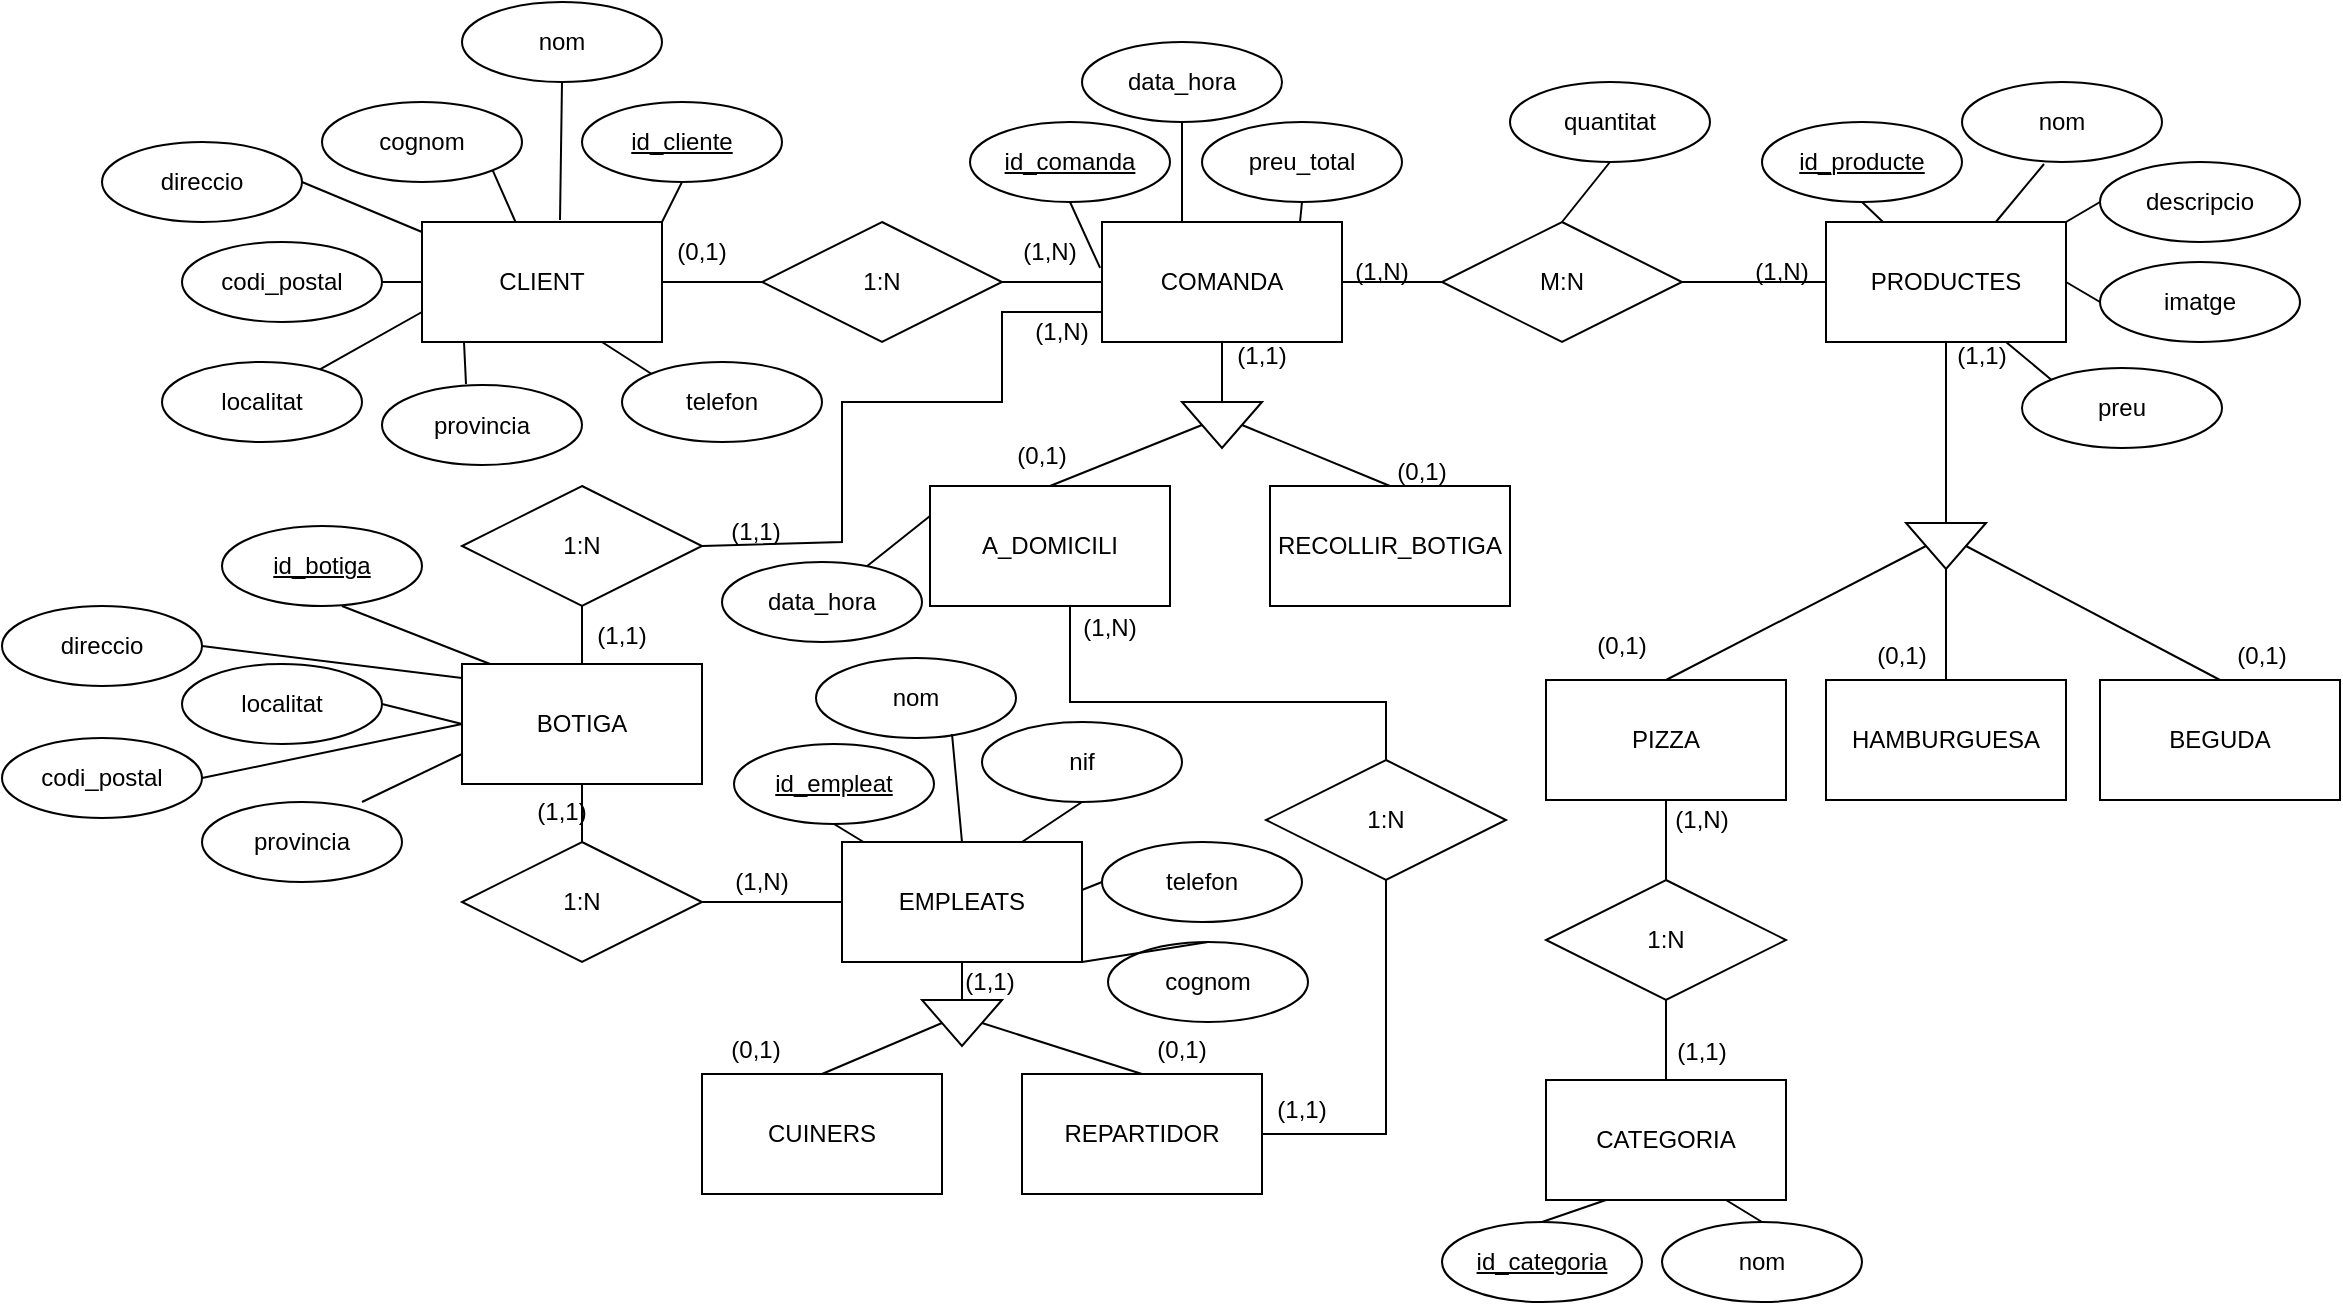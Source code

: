 <mxfile version="21.0.10" type="google"><diagram name="Página-1" id="G66GigSKPabxQlFvgqv8"><mxGraphModel grid="1" page="1" gridSize="10" guides="1" tooltips="1" connect="1" arrows="1" fold="1" pageScale="1" pageWidth="827" pageHeight="1169" math="0" shadow="0"><root><mxCell id="0"/><mxCell id="1" parent="0"/><mxCell id="BdzmEwU31Y8LB-RKg6AL-1" value="CLIENT" style="rounded=0;whiteSpace=wrap;html=1;" vertex="1" parent="1"><mxGeometry x="40" y="30" width="120" height="60" as="geometry"/></mxCell><mxCell id="BdzmEwU31Y8LB-RKg6AL-2" value="BOTIGA" style="rounded=0;whiteSpace=wrap;html=1;" vertex="1" parent="1"><mxGeometry x="60" y="251" width="120" height="60" as="geometry"/></mxCell><mxCell id="BdzmEwU31Y8LB-RKg6AL-3" value="REPARTIDOR" style="rounded=0;whiteSpace=wrap;html=1;" vertex="1" parent="1"><mxGeometry x="340" y="456" width="120" height="60" as="geometry"/></mxCell><mxCell id="BdzmEwU31Y8LB-RKg6AL-4" value="CUINERS" style="rounded=0;whiteSpace=wrap;html=1;" vertex="1" parent="1"><mxGeometry x="180" y="456" width="120" height="60" as="geometry"/></mxCell><mxCell id="BdzmEwU31Y8LB-RKg6AL-5" value="EMPLEATS" style="rounded=0;whiteSpace=wrap;html=1;" vertex="1" parent="1"><mxGeometry x="250" y="340" width="120" height="60" as="geometry"/></mxCell><mxCell id="BdzmEwU31Y8LB-RKg6AL-6" value="RECOLLIR_BOTIGA" style="rounded=0;whiteSpace=wrap;html=1;" vertex="1" parent="1"><mxGeometry x="464" y="162" width="120" height="60" as="geometry"/></mxCell><mxCell id="BdzmEwU31Y8LB-RKg6AL-7" value="A_DOMICILI" style="rounded=0;whiteSpace=wrap;html=1;" vertex="1" parent="1"><mxGeometry x="294" y="162" width="120" height="60" as="geometry"/></mxCell><mxCell id="BdzmEwU31Y8LB-RKg6AL-8" value="CATEGORIA" style="rounded=0;whiteSpace=wrap;html=1;" vertex="1" parent="1"><mxGeometry x="602" y="459" width="120" height="60" as="geometry"/></mxCell><mxCell id="BdzmEwU31Y8LB-RKg6AL-9" value="BEGUDA" style="rounded=0;whiteSpace=wrap;html=1;" vertex="1" parent="1"><mxGeometry x="879" y="259" width="120" height="60" as="geometry"/></mxCell><mxCell id="BdzmEwU31Y8LB-RKg6AL-10" value="HAMBURGUESA" style="rounded=0;whiteSpace=wrap;html=1;" vertex="1" parent="1"><mxGeometry x="742" y="259" width="120" height="60" as="geometry"/></mxCell><mxCell id="BdzmEwU31Y8LB-RKg6AL-11" value="PIZZA" style="rounded=0;whiteSpace=wrap;html=1;" vertex="1" parent="1"><mxGeometry x="602" y="259" width="120" height="60" as="geometry"/></mxCell><mxCell id="BdzmEwU31Y8LB-RKg6AL-12" value="PRODUCTES" style="rounded=0;whiteSpace=wrap;html=1;" vertex="1" parent="1"><mxGeometry x="742" y="30" width="120" height="60" as="geometry"/></mxCell><mxCell id="BdzmEwU31Y8LB-RKg6AL-13" value="COMANDA" style="rounded=0;whiteSpace=wrap;html=1;" vertex="1" parent="1"><mxGeometry x="380" y="30" width="120" height="60" as="geometry"/></mxCell><mxCell id="BdzmEwU31Y8LB-RKg6AL-16" value="1:N" style="shape=rhombus;perimeter=rhombusPerimeter;whiteSpace=wrap;html=1;align=center;" vertex="1" parent="1"><mxGeometry x="210" y="30" width="120" height="60" as="geometry"/></mxCell><mxCell id="BdzmEwU31Y8LB-RKg6AL-17" value="M:N" style="shape=rhombus;perimeter=rhombusPerimeter;whiteSpace=wrap;html=1;align=center;" vertex="1" parent="1"><mxGeometry x="550" y="30" width="120" height="60" as="geometry"/></mxCell><mxCell id="BdzmEwU31Y8LB-RKg6AL-18" value="1:N" style="shape=rhombus;perimeter=rhombusPerimeter;whiteSpace=wrap;html=1;align=center;" vertex="1" parent="1"><mxGeometry x="602" y="359" width="120" height="60" as="geometry"/></mxCell><mxCell id="BdzmEwU31Y8LB-RKg6AL-19" value="1:N" style="shape=rhombus;perimeter=rhombusPerimeter;whiteSpace=wrap;html=1;align=center;" vertex="1" parent="1"><mxGeometry x="462" y="299" width="120" height="60" as="geometry"/></mxCell><mxCell id="BdzmEwU31Y8LB-RKg6AL-20" value="" style="endArrow=none;html=1;rounded=0;exitX=0.5;exitY=1;exitDx=0;exitDy=0;entryX=0.5;entryY=0;entryDx=0;entryDy=0;" edge="1" parent="1" source="BdzmEwU31Y8LB-RKg6AL-2" target="BdzmEwU31Y8LB-RKg6AL-27"><mxGeometry relative="1" as="geometry"><mxPoint x="230" y="258" as="sourcePoint"/><mxPoint x="390" y="258" as="targetPoint"/></mxGeometry></mxCell><mxCell id="BdzmEwU31Y8LB-RKg6AL-21" value="" style="endArrow=none;html=1;rounded=0;exitX=1;exitY=0.5;exitDx=0;exitDy=0;entryX=0;entryY=0.5;entryDx=0;entryDy=0;" edge="1" parent="1" source="BdzmEwU31Y8LB-RKg6AL-1" target="BdzmEwU31Y8LB-RKg6AL-16"><mxGeometry relative="1" as="geometry"><mxPoint x="430" y="270" as="sourcePoint"/><mxPoint x="590" y="270" as="targetPoint"/></mxGeometry></mxCell><mxCell id="BdzmEwU31Y8LB-RKg6AL-22" value="" style="endArrow=none;html=1;rounded=0;exitX=1;exitY=0.5;exitDx=0;exitDy=0;entryX=0;entryY=0.5;entryDx=0;entryDy=0;" edge="1" parent="1" source="BdzmEwU31Y8LB-RKg6AL-16" target="BdzmEwU31Y8LB-RKg6AL-13"><mxGeometry relative="1" as="geometry"><mxPoint x="440" y="280" as="sourcePoint"/><mxPoint x="600" y="280" as="targetPoint"/></mxGeometry></mxCell><mxCell id="BdzmEwU31Y8LB-RKg6AL-23" value="" style="endArrow=none;html=1;rounded=0;exitX=1;exitY=0.5;exitDx=0;exitDy=0;entryX=0;entryY=0.5;entryDx=0;entryDy=0;" edge="1" parent="1" source="BdzmEwU31Y8LB-RKg6AL-13" target="BdzmEwU31Y8LB-RKg6AL-17"><mxGeometry relative="1" as="geometry"><mxPoint x="450" y="290" as="sourcePoint"/><mxPoint x="610" y="290" as="targetPoint"/></mxGeometry></mxCell><mxCell id="BdzmEwU31Y8LB-RKg6AL-24" value="" style="endArrow=none;html=1;rounded=0;exitX=1;exitY=0.5;exitDx=0;exitDy=0;entryX=0;entryY=0.5;entryDx=0;entryDy=0;" edge="1" parent="1" source="BdzmEwU31Y8LB-RKg6AL-17" target="BdzmEwU31Y8LB-RKg6AL-12"><mxGeometry relative="1" as="geometry"><mxPoint x="460" y="300" as="sourcePoint"/><mxPoint x="620" y="300" as="targetPoint"/></mxGeometry></mxCell><mxCell id="BdzmEwU31Y8LB-RKg6AL-26" value="" style="verticalLabelPosition=bottom;verticalAlign=top;html=1;shape=mxgraph.basic.acute_triangle;dx=0.5;direction=west;" vertex="1" parent="1"><mxGeometry x="420" y="120" width="40" height="23" as="geometry"/></mxCell><mxCell id="BdzmEwU31Y8LB-RKg6AL-27" value="1:N" style="shape=rhombus;perimeter=rhombusPerimeter;whiteSpace=wrap;html=1;align=center;" vertex="1" parent="1"><mxGeometry x="60" y="340" width="120" height="60" as="geometry"/></mxCell><mxCell id="BdzmEwU31Y8LB-RKg6AL-31" value="" style="verticalLabelPosition=bottom;verticalAlign=top;html=1;shape=mxgraph.basic.acute_triangle;dx=0.5;direction=west;" vertex="1" parent="1"><mxGeometry x="782" y="180.5" width="40" height="23" as="geometry"/></mxCell><mxCell id="BdzmEwU31Y8LB-RKg6AL-32" value="" style="verticalLabelPosition=bottom;verticalAlign=top;html=1;shape=mxgraph.basic.acute_triangle;dx=0.5;direction=west;" vertex="1" parent="1"><mxGeometry x="290" y="419" width="40" height="23" as="geometry"/></mxCell><mxCell id="BdzmEwU31Y8LB-RKg6AL-33" value="" style="endArrow=none;html=1;rounded=0;entryX=0.5;entryY=1;entryDx=0;entryDy=0;exitX=0.5;exitY=1;exitDx=0;exitDy=0;exitPerimeter=0;" edge="1" parent="1" source="BdzmEwU31Y8LB-RKg6AL-26" target="BdzmEwU31Y8LB-RKg6AL-13"><mxGeometry width="50" height="50" relative="1" as="geometry"><mxPoint x="470" y="280" as="sourcePoint"/><mxPoint x="520" y="230" as="targetPoint"/></mxGeometry></mxCell><mxCell id="BdzmEwU31Y8LB-RKg6AL-34" value="" style="endArrow=none;html=1;rounded=0;entryX=0.5;entryY=0;entryDx=0;entryDy=0;exitX=0;exitY=0;exitDx=10;exitDy=11.5;exitPerimeter=0;" edge="1" parent="1" source="BdzmEwU31Y8LB-RKg6AL-26" target="BdzmEwU31Y8LB-RKg6AL-6"><mxGeometry width="50" height="50" relative="1" as="geometry"><mxPoint x="450" y="130" as="sourcePoint"/><mxPoint x="450" y="100" as="targetPoint"/></mxGeometry></mxCell><mxCell id="BdzmEwU31Y8LB-RKg6AL-35" value="" style="endArrow=none;html=1;rounded=0;entryX=0;entryY=0;entryDx=30;entryDy=11.5;exitX=0.5;exitY=0;exitDx=0;exitDy=0;entryPerimeter=0;" edge="1" parent="1" source="BdzmEwU31Y8LB-RKg6AL-7" target="BdzmEwU31Y8LB-RKg6AL-26"><mxGeometry width="50" height="50" relative="1" as="geometry"><mxPoint x="460" y="140" as="sourcePoint"/><mxPoint x="460" y="110" as="targetPoint"/></mxGeometry></mxCell><mxCell id="BdzmEwU31Y8LB-RKg6AL-36" value="" style="endArrow=none;html=1;rounded=0;entryX=0.5;entryY=1;entryDx=0;entryDy=0;exitX=0.5;exitY=1;exitDx=0;exitDy=0;exitPerimeter=0;" edge="1" parent="1" source="BdzmEwU31Y8LB-RKg6AL-31" target="BdzmEwU31Y8LB-RKg6AL-12"><mxGeometry width="50" height="50" relative="1" as="geometry"><mxPoint x="470" y="150" as="sourcePoint"/><mxPoint x="470" y="120" as="targetPoint"/></mxGeometry></mxCell><mxCell id="BdzmEwU31Y8LB-RKg6AL-37" value="" style="endArrow=none;html=1;rounded=0;entryX=0;entryY=0;entryDx=30;entryDy=11.5;exitX=0.5;exitY=0;exitDx=0;exitDy=0;entryPerimeter=0;" edge="1" parent="1" source="BdzmEwU31Y8LB-RKg6AL-11" target="BdzmEwU31Y8LB-RKg6AL-31"><mxGeometry width="50" height="50" relative="1" as="geometry"><mxPoint x="480" y="160" as="sourcePoint"/><mxPoint x="480" y="130" as="targetPoint"/></mxGeometry></mxCell><mxCell id="BdzmEwU31Y8LB-RKg6AL-38" value="" style="endArrow=none;html=1;rounded=0;entryX=0;entryY=0;entryDx=20;entryDy=0;entryPerimeter=0;" edge="1" parent="1" source="BdzmEwU31Y8LB-RKg6AL-10" target="BdzmEwU31Y8LB-RKg6AL-31"><mxGeometry width="50" height="50" relative="1" as="geometry"><mxPoint x="672" y="269" as="sourcePoint"/><mxPoint x="802" y="202" as="targetPoint"/></mxGeometry></mxCell><mxCell id="BdzmEwU31Y8LB-RKg6AL-39" value="" style="endArrow=none;html=1;rounded=0;entryX=0;entryY=0;entryDx=10;entryDy=11.5;entryPerimeter=0;exitX=0.5;exitY=0;exitDx=0;exitDy=0;" edge="1" parent="1" source="BdzmEwU31Y8LB-RKg6AL-9" target="BdzmEwU31Y8LB-RKg6AL-31"><mxGeometry width="50" height="50" relative="1" as="geometry"><mxPoint x="812" y="269" as="sourcePoint"/><mxPoint x="812" y="214" as="targetPoint"/></mxGeometry></mxCell><mxCell id="BdzmEwU31Y8LB-RKg6AL-40" value="" style="endArrow=none;html=1;rounded=0;entryX=0.5;entryY=1;entryDx=0;entryDy=0;exitX=0.5;exitY=0;exitDx=0;exitDy=0;" edge="1" parent="1" source="BdzmEwU31Y8LB-RKg6AL-18" target="BdzmEwU31Y8LB-RKg6AL-11"><mxGeometry width="50" height="50" relative="1" as="geometry"><mxPoint x="812" y="269" as="sourcePoint"/><mxPoint x="812" y="214" as="targetPoint"/></mxGeometry></mxCell><mxCell id="BdzmEwU31Y8LB-RKg6AL-41" value="" style="endArrow=none;html=1;rounded=0;entryX=0.5;entryY=1;entryDx=0;entryDy=0;" edge="1" parent="1" source="BdzmEwU31Y8LB-RKg6AL-8" target="BdzmEwU31Y8LB-RKg6AL-18"><mxGeometry width="50" height="50" relative="1" as="geometry"><mxPoint x="672" y="369" as="sourcePoint"/><mxPoint x="672" y="329" as="targetPoint"/></mxGeometry></mxCell><mxCell id="BdzmEwU31Y8LB-RKg6AL-42" value="" style="endArrow=none;html=1;rounded=0;entryX=0.5;entryY=1;entryDx=0;entryDy=0;exitX=1;exitY=0.5;exitDx=0;exitDy=0;" edge="1" parent="1" source="BdzmEwU31Y8LB-RKg6AL-3" target="BdzmEwU31Y8LB-RKg6AL-19"><mxGeometry width="50" height="50" relative="1" as="geometry"><mxPoint x="490" y="470" as="sourcePoint"/><mxPoint x="672" y="429" as="targetPoint"/><Array as="points"><mxPoint x="522" y="486"/></Array></mxGeometry></mxCell><mxCell id="BdzmEwU31Y8LB-RKg6AL-43" value="" style="endArrow=none;html=1;rounded=0;entryX=0.5;entryY=0;entryDx=0;entryDy=0;exitX=0.5;exitY=1;exitDx=0;exitDy=0;" edge="1" parent="1" target="BdzmEwU31Y8LB-RKg6AL-19"><mxGeometry width="50" height="50" relative="1" as="geometry"><mxPoint x="364" y="222" as="sourcePoint"/><mxPoint x="532" y="299" as="targetPoint"/><Array as="points"><mxPoint x="364" y="270"/><mxPoint x="440" y="270"/><mxPoint x="522" y="270"/></Array></mxGeometry></mxCell><mxCell id="BdzmEwU31Y8LB-RKg6AL-44" value="" style="endArrow=none;html=1;rounded=0;entryX=0.5;entryY=1;entryDx=0;entryDy=0;exitX=0.5;exitY=1;exitDx=0;exitDy=0;exitPerimeter=0;" edge="1" parent="1" source="BdzmEwU31Y8LB-RKg6AL-32" target="BdzmEwU31Y8LB-RKg6AL-5"><mxGeometry width="50" height="50" relative="1" as="geometry"><mxPoint x="672" y="369" as="sourcePoint"/><mxPoint x="672" y="329" as="targetPoint"/></mxGeometry></mxCell><mxCell id="BdzmEwU31Y8LB-RKg6AL-45" value="" style="endArrow=none;html=1;rounded=0;entryX=0.5;entryY=0;entryDx=0;entryDy=0;exitX=0;exitY=0;exitDx=10;exitDy=11.5;exitPerimeter=0;" edge="1" parent="1" source="BdzmEwU31Y8LB-RKg6AL-32" target="BdzmEwU31Y8LB-RKg6AL-3"><mxGeometry width="50" height="50" relative="1" as="geometry"><mxPoint x="320" y="429" as="sourcePoint"/><mxPoint x="320" y="410" as="targetPoint"/></mxGeometry></mxCell><mxCell id="BdzmEwU31Y8LB-RKg6AL-46" value="" style="endArrow=none;html=1;rounded=0;entryX=0.5;entryY=0;entryDx=0;entryDy=0;exitX=0;exitY=0;exitDx=30;exitDy=11.5;exitPerimeter=0;" edge="1" parent="1" source="BdzmEwU31Y8LB-RKg6AL-32" target="BdzmEwU31Y8LB-RKg6AL-4"><mxGeometry width="50" height="50" relative="1" as="geometry"><mxPoint x="330" y="441" as="sourcePoint"/><mxPoint x="410" y="466" as="targetPoint"/></mxGeometry></mxCell><mxCell id="BdzmEwU31Y8LB-RKg6AL-47" value="" style="endArrow=none;html=1;rounded=0;exitX=0.5;exitY=0;exitDx=0;exitDy=0;entryX=0.5;entryY=1;entryDx=0;entryDy=0;" edge="1" parent="1" source="BdzmEwU31Y8LB-RKg6AL-2" target="BdzmEwU31Y8LB-RKg6AL-48"><mxGeometry relative="1" as="geometry"><mxPoint x="130" y="309" as="sourcePoint"/><mxPoint x="120" y="200" as="targetPoint"/></mxGeometry></mxCell><mxCell id="BdzmEwU31Y8LB-RKg6AL-48" value="1:N" style="shape=rhombus;perimeter=rhombusPerimeter;whiteSpace=wrap;html=1;align=center;" vertex="1" parent="1"><mxGeometry x="60" y="162" width="120" height="60" as="geometry"/></mxCell><mxCell id="BdzmEwU31Y8LB-RKg6AL-49" value="" style="endArrow=none;html=1;rounded=0;exitX=1;exitY=0.5;exitDx=0;exitDy=0;entryX=0;entryY=0.75;entryDx=0;entryDy=0;" edge="1" parent="1" source="BdzmEwU31Y8LB-RKg6AL-48" target="BdzmEwU31Y8LB-RKg6AL-13"><mxGeometry relative="1" as="geometry"><mxPoint x="130" y="249" as="sourcePoint"/><mxPoint x="130" y="213" as="targetPoint"/><Array as="points"><mxPoint x="250" y="190"/><mxPoint x="250" y="120"/><mxPoint x="330" y="120"/><mxPoint x="330" y="75"/></Array></mxGeometry></mxCell><mxCell id="BdzmEwU31Y8LB-RKg6AL-50" value="&lt;u&gt;id_cliente&lt;/u&gt;" style="ellipse;whiteSpace=wrap;html=1;align=center;" vertex="1" parent="1"><mxGeometry x="120" y="-30" width="100" height="40" as="geometry"/></mxCell><mxCell id="BdzmEwU31Y8LB-RKg6AL-51" value="&lt;u&gt;id_comanda&lt;/u&gt;" style="ellipse;whiteSpace=wrap;html=1;align=center;" vertex="1" parent="1"><mxGeometry x="314" y="-20" width="100" height="40" as="geometry"/></mxCell><mxCell id="BdzmEwU31Y8LB-RKg6AL-52" value="nom" style="ellipse;whiteSpace=wrap;html=1;align=center;" vertex="1" parent="1"><mxGeometry x="60" y="-80" width="100" height="40" as="geometry"/></mxCell><mxCell id="BdzmEwU31Y8LB-RKg6AL-53" value="cognom" style="ellipse;whiteSpace=wrap;html=1;align=center;" vertex="1" parent="1"><mxGeometry x="-10" y="-30" width="100" height="40" as="geometry"/></mxCell><mxCell id="BdzmEwU31Y8LB-RKg6AL-54" value="direccio" style="ellipse;whiteSpace=wrap;html=1;align=center;" vertex="1" parent="1"><mxGeometry x="-120" y="-10" width="100" height="40" as="geometry"/></mxCell><mxCell id="BdzmEwU31Y8LB-RKg6AL-55" value="codi_postal" style="ellipse;whiteSpace=wrap;html=1;align=center;" vertex="1" parent="1"><mxGeometry x="-80" y="40" width="100" height="40" as="geometry"/></mxCell><mxCell id="BdzmEwU31Y8LB-RKg6AL-56" value="localitat" style="ellipse;whiteSpace=wrap;html=1;align=center;" vertex="1" parent="1"><mxGeometry x="-90" y="100" width="100" height="40" as="geometry"/></mxCell><mxCell id="BdzmEwU31Y8LB-RKg6AL-57" value="provincia" style="ellipse;whiteSpace=wrap;html=1;align=center;" vertex="1" parent="1"><mxGeometry x="20" y="111.5" width="100" height="40" as="geometry"/></mxCell><mxCell id="BdzmEwU31Y8LB-RKg6AL-58" value="telefon" style="ellipse;whiteSpace=wrap;html=1;align=center;" vertex="1" parent="1"><mxGeometry x="140" y="100" width="100" height="40" as="geometry"/></mxCell><mxCell id="BdzmEwU31Y8LB-RKg6AL-59" value="data_hora" style="ellipse;whiteSpace=wrap;html=1;align=center;" vertex="1" parent="1"><mxGeometry x="370" y="-60" width="100" height="40" as="geometry"/></mxCell><mxCell id="BdzmEwU31Y8LB-RKg6AL-60" value="preu_total" style="ellipse;whiteSpace=wrap;html=1;align=center;" vertex="1" parent="1"><mxGeometry x="430" y="-20" width="100" height="40" as="geometry"/></mxCell><mxCell id="BdzmEwU31Y8LB-RKg6AL-61" value="quantitat" style="ellipse;whiteSpace=wrap;html=1;align=center;" vertex="1" parent="1"><mxGeometry x="584" y="-40" width="100" height="40" as="geometry"/></mxCell><mxCell id="BdzmEwU31Y8LB-RKg6AL-62" value="&lt;u&gt;id_producte&lt;/u&gt;" style="ellipse;whiteSpace=wrap;html=1;align=center;" vertex="1" parent="1"><mxGeometry x="710" y="-20" width="100" height="40" as="geometry"/></mxCell><mxCell id="BdzmEwU31Y8LB-RKg6AL-63" value="nom" style="ellipse;whiteSpace=wrap;html=1;align=center;" vertex="1" parent="1"><mxGeometry x="810" y="-40" width="100" height="40" as="geometry"/></mxCell><mxCell id="BdzmEwU31Y8LB-RKg6AL-64" value="descripcio" style="ellipse;whiteSpace=wrap;html=1;align=center;" vertex="1" parent="1"><mxGeometry x="879" width="100" height="40" as="geometry"/></mxCell><mxCell id="BdzmEwU31Y8LB-RKg6AL-65" value="imatge" style="ellipse;whiteSpace=wrap;html=1;align=center;" vertex="1" parent="1"><mxGeometry x="879" y="50" width="100" height="40" as="geometry"/></mxCell><mxCell id="BdzmEwU31Y8LB-RKg6AL-66" value="preu" style="ellipse;whiteSpace=wrap;html=1;align=center;" vertex="1" parent="1"><mxGeometry x="840" y="103" width="100" height="40" as="geometry"/></mxCell><mxCell id="BdzmEwU31Y8LB-RKg6AL-67" value="nom" style="ellipse;whiteSpace=wrap;html=1;align=center;" vertex="1" parent="1"><mxGeometry x="660" y="530" width="100" height="40" as="geometry"/></mxCell><mxCell id="BdzmEwU31Y8LB-RKg6AL-68" value="id_categoria" style="ellipse;whiteSpace=wrap;html=1;align=center;fontStyle=4;" vertex="1" parent="1"><mxGeometry x="550" y="530" width="100" height="40" as="geometry"/></mxCell><mxCell id="BdzmEwU31Y8LB-RKg6AL-69" value="id_empleat" style="ellipse;whiteSpace=wrap;html=1;align=center;fontStyle=4;" vertex="1" parent="1"><mxGeometry x="196" y="291" width="100" height="40" as="geometry"/></mxCell><mxCell id="BdzmEwU31Y8LB-RKg6AL-71" value="nom" style="ellipse;whiteSpace=wrap;html=1;align=center;" vertex="1" parent="1"><mxGeometry x="237" y="248" width="100" height="40" as="geometry"/></mxCell><mxCell id="BdzmEwU31Y8LB-RKg6AL-72" value="cognom" style="ellipse;whiteSpace=wrap;html=1;align=center;" vertex="1" parent="1"><mxGeometry x="383" y="390" width="100" height="40" as="geometry"/></mxCell><mxCell id="BdzmEwU31Y8LB-RKg6AL-73" value="telefon" style="ellipse;whiteSpace=wrap;html=1;align=center;" vertex="1" parent="1"><mxGeometry x="380" y="340" width="100" height="40" as="geometry"/></mxCell><mxCell id="BdzmEwU31Y8LB-RKg6AL-74" value="nif" style="ellipse;whiteSpace=wrap;html=1;align=center;" vertex="1" parent="1"><mxGeometry x="320" y="280" width="100" height="40" as="geometry"/></mxCell><mxCell id="BdzmEwU31Y8LB-RKg6AL-75" value="data_hora" style="ellipse;whiteSpace=wrap;html=1;align=center;" vertex="1" parent="1"><mxGeometry x="190" y="200" width="100" height="40" as="geometry"/></mxCell><mxCell id="BdzmEwU31Y8LB-RKg6AL-76" value="" style="endArrow=none;html=1;rounded=0;exitX=0.5;exitY=1;exitDx=0;exitDy=0;entryX=1;entryY=0;entryDx=0;entryDy=0;" edge="1" parent="1" source="BdzmEwU31Y8LB-RKg6AL-50" target="BdzmEwU31Y8LB-RKg6AL-1"><mxGeometry relative="1" as="geometry"><mxPoint x="170" y="70" as="sourcePoint"/><mxPoint x="220" y="70" as="targetPoint"/></mxGeometry></mxCell><mxCell id="BdzmEwU31Y8LB-RKg6AL-77" value="" style="endArrow=none;html=1;rounded=0;exitX=0.5;exitY=1;exitDx=0;exitDy=0;entryX=0.575;entryY=-0.017;entryDx=0;entryDy=0;entryPerimeter=0;" edge="1" parent="1" source="BdzmEwU31Y8LB-RKg6AL-52" target="BdzmEwU31Y8LB-RKg6AL-1"><mxGeometry relative="1" as="geometry"><mxPoint x="180" y="20" as="sourcePoint"/><mxPoint x="170" y="40" as="targetPoint"/></mxGeometry></mxCell><mxCell id="BdzmEwU31Y8LB-RKg6AL-78" value="" style="endArrow=none;html=1;rounded=0;exitX=1;exitY=1;exitDx=0;exitDy=0;" edge="1" parent="1" source="BdzmEwU31Y8LB-RKg6AL-53" target="BdzmEwU31Y8LB-RKg6AL-1"><mxGeometry relative="1" as="geometry"><mxPoint x="120" y="-30" as="sourcePoint"/><mxPoint x="119" y="39" as="targetPoint"/></mxGeometry></mxCell><mxCell id="BdzmEwU31Y8LB-RKg6AL-79" value="" style="endArrow=none;html=1;rounded=0;exitX=1;exitY=0.5;exitDx=0;exitDy=0;" edge="1" parent="1" source="BdzmEwU31Y8LB-RKg6AL-54" target="BdzmEwU31Y8LB-RKg6AL-1"><mxGeometry relative="1" as="geometry"><mxPoint x="85" y="14" as="sourcePoint"/><mxPoint x="97" y="40" as="targetPoint"/></mxGeometry></mxCell><mxCell id="BdzmEwU31Y8LB-RKg6AL-80" value="" style="endArrow=none;html=1;rounded=0;exitX=1;exitY=0.5;exitDx=0;exitDy=0;entryX=0;entryY=0.5;entryDx=0;entryDy=0;" edge="1" parent="1" source="BdzmEwU31Y8LB-RKg6AL-55" target="BdzmEwU31Y8LB-RKg6AL-1"><mxGeometry relative="1" as="geometry"><mxPoint x="-10" y="20" as="sourcePoint"/><mxPoint x="50" y="45" as="targetPoint"/></mxGeometry></mxCell><mxCell id="BdzmEwU31Y8LB-RKg6AL-81" value="" style="endArrow=none;html=1;rounded=0;entryX=0;entryY=0.75;entryDx=0;entryDy=0;" edge="1" parent="1" source="BdzmEwU31Y8LB-RKg6AL-56" target="BdzmEwU31Y8LB-RKg6AL-1"><mxGeometry relative="1" as="geometry"><mxPoint x="30" y="70" as="sourcePoint"/><mxPoint x="50" y="70" as="targetPoint"/></mxGeometry></mxCell><mxCell id="BdzmEwU31Y8LB-RKg6AL-82" value="" style="endArrow=none;html=1;rounded=0;entryX=0.175;entryY=1;entryDx=0;entryDy=0;exitX=0.42;exitY=-0.012;exitDx=0;exitDy=0;exitPerimeter=0;entryPerimeter=0;" edge="1" parent="1" source="BdzmEwU31Y8LB-RKg6AL-57" target="BdzmEwU31Y8LB-RKg6AL-1"><mxGeometry relative="1" as="geometry"><mxPoint x="-1" y="114" as="sourcePoint"/><mxPoint x="50" y="85" as="targetPoint"/></mxGeometry></mxCell><mxCell id="BdzmEwU31Y8LB-RKg6AL-83" value="" style="endArrow=none;html=1;rounded=0;entryX=0.75;entryY=1;entryDx=0;entryDy=0;exitX=0;exitY=0;exitDx=0;exitDy=0;" edge="1" parent="1" source="BdzmEwU31Y8LB-RKg6AL-58" target="BdzmEwU31Y8LB-RKg6AL-1"><mxGeometry relative="1" as="geometry"><mxPoint x="72" y="121" as="sourcePoint"/><mxPoint x="71" y="100" as="targetPoint"/></mxGeometry></mxCell><mxCell id="BdzmEwU31Y8LB-RKg6AL-84" value="" style="endArrow=none;html=1;rounded=0;entryX=0.5;entryY=1;entryDx=0;entryDy=0;exitX=-0.008;exitY=0.383;exitDx=0;exitDy=0;exitPerimeter=0;" edge="1" parent="1" source="BdzmEwU31Y8LB-RKg6AL-13" target="BdzmEwU31Y8LB-RKg6AL-51"><mxGeometry relative="1" as="geometry"><mxPoint x="165" y="116" as="sourcePoint"/><mxPoint x="140" y="100" as="targetPoint"/></mxGeometry></mxCell><mxCell id="BdzmEwU31Y8LB-RKg6AL-85" value="" style="endArrow=none;html=1;rounded=0;entryX=0.5;entryY=1;entryDx=0;entryDy=0;" edge="1" parent="1" target="BdzmEwU31Y8LB-RKg6AL-59"><mxGeometry relative="1" as="geometry"><mxPoint x="420" y="30" as="sourcePoint"/><mxPoint x="374" y="30" as="targetPoint"/></mxGeometry></mxCell><mxCell id="BdzmEwU31Y8LB-RKg6AL-86" value="" style="endArrow=none;html=1;rounded=0;entryX=0.5;entryY=1;entryDx=0;entryDy=0;exitX=0.825;exitY=0;exitDx=0;exitDy=0;exitPerimeter=0;" edge="1" parent="1" source="BdzmEwU31Y8LB-RKg6AL-13" target="BdzmEwU31Y8LB-RKg6AL-60"><mxGeometry relative="1" as="geometry"><mxPoint x="430" y="40" as="sourcePoint"/><mxPoint x="430" y="-10" as="targetPoint"/></mxGeometry></mxCell><mxCell id="BdzmEwU31Y8LB-RKg6AL-87" value="" style="endArrow=none;html=1;rounded=0;entryX=0.5;entryY=1;entryDx=0;entryDy=0;exitX=0.5;exitY=0;exitDx=0;exitDy=0;" edge="1" parent="1" source="BdzmEwU31Y8LB-RKg6AL-17" target="BdzmEwU31Y8LB-RKg6AL-61"><mxGeometry relative="1" as="geometry"><mxPoint x="489" y="40" as="sourcePoint"/><mxPoint x="490" y="30" as="targetPoint"/></mxGeometry></mxCell><mxCell id="BdzmEwU31Y8LB-RKg6AL-88" value="" style="endArrow=none;html=1;rounded=0;entryX=0.5;entryY=1;entryDx=0;entryDy=0;" edge="1" parent="1" source="BdzmEwU31Y8LB-RKg6AL-12" target="BdzmEwU31Y8LB-RKg6AL-62"><mxGeometry relative="1" as="geometry"><mxPoint x="620" y="40" as="sourcePoint"/><mxPoint x="644" y="10" as="targetPoint"/></mxGeometry></mxCell><mxCell id="BdzmEwU31Y8LB-RKg6AL-89" value="" style="endArrow=none;html=1;rounded=0;entryX=0.41;entryY=1.025;entryDx=0;entryDy=0;entryPerimeter=0;" edge="1" parent="1" source="BdzmEwU31Y8LB-RKg6AL-12" target="BdzmEwU31Y8LB-RKg6AL-63"><mxGeometry relative="1" as="geometry"><mxPoint x="630" y="50" as="sourcePoint"/><mxPoint x="654" y="20" as="targetPoint"/></mxGeometry></mxCell><mxCell id="BdzmEwU31Y8LB-RKg6AL-90" value="" style="endArrow=none;html=1;rounded=0;entryX=0;entryY=0.5;entryDx=0;entryDy=0;exitX=1;exitY=0;exitDx=0;exitDy=0;" edge="1" parent="1" source="BdzmEwU31Y8LB-RKg6AL-12" target="BdzmEwU31Y8LB-RKg6AL-64"><mxGeometry relative="1" as="geometry"><mxPoint x="837" y="40" as="sourcePoint"/><mxPoint x="861" y="11" as="targetPoint"/></mxGeometry></mxCell><mxCell id="BdzmEwU31Y8LB-RKg6AL-91" value="" style="endArrow=none;html=1;rounded=0;entryX=0;entryY=0.5;entryDx=0;entryDy=0;exitX=1;exitY=0.5;exitDx=0;exitDy=0;" edge="1" parent="1" source="BdzmEwU31Y8LB-RKg6AL-12" target="BdzmEwU31Y8LB-RKg6AL-65"><mxGeometry relative="1" as="geometry"><mxPoint x="872" y="40" as="sourcePoint"/><mxPoint x="889" y="30" as="targetPoint"/></mxGeometry></mxCell><mxCell id="BdzmEwU31Y8LB-RKg6AL-92" value="" style="endArrow=none;html=1;rounded=0;exitX=0.75;exitY=1;exitDx=0;exitDy=0;entryX=0;entryY=0;entryDx=0;entryDy=0;" edge="1" parent="1" source="BdzmEwU31Y8LB-RKg6AL-12" target="BdzmEwU31Y8LB-RKg6AL-66"><mxGeometry relative="1" as="geometry"><mxPoint x="882" y="50" as="sourcePoint"/><mxPoint x="860" y="100" as="targetPoint"/></mxGeometry></mxCell><mxCell id="BdzmEwU31Y8LB-RKg6AL-93" value="" style="endArrow=none;html=1;rounded=0;exitX=0.5;exitY=0;exitDx=0;exitDy=0;entryX=0.25;entryY=1;entryDx=0;entryDy=0;" edge="1" parent="1" source="BdzmEwU31Y8LB-RKg6AL-68" target="BdzmEwU31Y8LB-RKg6AL-8"><mxGeometry relative="1" as="geometry"><mxPoint x="480" y="360" as="sourcePoint"/><mxPoint x="640" y="360" as="targetPoint"/></mxGeometry></mxCell><mxCell id="BdzmEwU31Y8LB-RKg6AL-94" value="" style="endArrow=none;html=1;rounded=0;exitX=0.5;exitY=0;exitDx=0;exitDy=0;entryX=0.75;entryY=1;entryDx=0;entryDy=0;" edge="1" parent="1" source="BdzmEwU31Y8LB-RKg6AL-67" target="BdzmEwU31Y8LB-RKg6AL-8"><mxGeometry relative="1" as="geometry"><mxPoint x="610" y="540" as="sourcePoint"/><mxPoint x="642" y="529" as="targetPoint"/></mxGeometry></mxCell><mxCell id="BdzmEwU31Y8LB-RKg6AL-95" value="" style="endArrow=none;html=1;rounded=0;entryX=1;entryY=1;entryDx=0;entryDy=0;exitX=0.5;exitY=0;exitDx=0;exitDy=0;" edge="1" parent="1" source="BdzmEwU31Y8LB-RKg6AL-72" target="BdzmEwU31Y8LB-RKg6AL-5"><mxGeometry relative="1" as="geometry"><mxPoint x="400" y="410" as="sourcePoint"/><mxPoint x="652" y="539" as="targetPoint"/></mxGeometry></mxCell><mxCell id="BdzmEwU31Y8LB-RKg6AL-96" value="" style="endArrow=none;html=1;rounded=0;exitX=0;exitY=0.5;exitDx=0;exitDy=0;entryX=1;entryY=0.4;entryDx=0;entryDy=0;entryPerimeter=0;" edge="1" parent="1" source="BdzmEwU31Y8LB-RKg6AL-73" target="BdzmEwU31Y8LB-RKg6AL-5"><mxGeometry relative="1" as="geometry"><mxPoint x="610" y="540" as="sourcePoint"/><mxPoint x="642" y="529" as="targetPoint"/></mxGeometry></mxCell><mxCell id="BdzmEwU31Y8LB-RKg6AL-97" value="" style="endArrow=none;html=1;rounded=0;exitX=0.5;exitY=1;exitDx=0;exitDy=0;entryX=0.75;entryY=0;entryDx=0;entryDy=0;" edge="1" parent="1" source="BdzmEwU31Y8LB-RKg6AL-74" target="BdzmEwU31Y8LB-RKg6AL-5"><mxGeometry relative="1" as="geometry"><mxPoint x="390" y="370" as="sourcePoint"/><mxPoint x="380" y="374" as="targetPoint"/></mxGeometry></mxCell><mxCell id="BdzmEwU31Y8LB-RKg6AL-98" value="" style="endArrow=none;html=1;rounded=0;exitX=0.68;exitY=0.95;exitDx=0;exitDy=0;entryX=0.5;entryY=0;entryDx=0;entryDy=0;exitPerimeter=0;" edge="1" parent="1" source="BdzmEwU31Y8LB-RKg6AL-71" target="BdzmEwU31Y8LB-RKg6AL-5"><mxGeometry relative="1" as="geometry"><mxPoint x="380" y="330" as="sourcePoint"/><mxPoint x="350" y="350" as="targetPoint"/></mxGeometry></mxCell><mxCell id="BdzmEwU31Y8LB-RKg6AL-99" value="" style="endArrow=none;html=1;rounded=0;exitX=0.5;exitY=1;exitDx=0;exitDy=0;" edge="1" parent="1" source="BdzmEwU31Y8LB-RKg6AL-69" target="BdzmEwU31Y8LB-RKg6AL-5"><mxGeometry relative="1" as="geometry"><mxPoint x="315" y="296" as="sourcePoint"/><mxPoint x="320" y="350" as="targetPoint"/></mxGeometry></mxCell><mxCell id="BdzmEwU31Y8LB-RKg6AL-100" value="" style="endArrow=none;html=1;rounded=0;exitX=0;exitY=0.25;exitDx=0;exitDy=0;" edge="1" parent="1" source="BdzmEwU31Y8LB-RKg6AL-7" target="BdzmEwU31Y8LB-RKg6AL-75"><mxGeometry width="50" height="50" relative="1" as="geometry"><mxPoint x="310" y="441" as="sourcePoint"/><mxPoint x="250" y="466" as="targetPoint"/></mxGeometry></mxCell><mxCell id="BdzmEwU31Y8LB-RKg6AL-101" value="&lt;u&gt;id_botiga&lt;/u&gt;" style="ellipse;whiteSpace=wrap;html=1;align=center;" vertex="1" parent="1"><mxGeometry x="-60" y="182" width="100" height="40" as="geometry"/></mxCell><mxCell id="BdzmEwU31Y8LB-RKg6AL-102" value="direccio" style="ellipse;whiteSpace=wrap;html=1;align=center;" vertex="1" parent="1"><mxGeometry x="-170" y="222" width="100" height="40" as="geometry"/></mxCell><mxCell id="BdzmEwU31Y8LB-RKg6AL-103" value="codi_postal" style="ellipse;whiteSpace=wrap;html=1;align=center;" vertex="1" parent="1"><mxGeometry x="-170" y="288" width="100" height="40" as="geometry"/></mxCell><mxCell id="BdzmEwU31Y8LB-RKg6AL-104" value="localitat" style="ellipse;whiteSpace=wrap;html=1;align=center;" vertex="1" parent="1"><mxGeometry x="-80" y="251" width="100" height="40" as="geometry"/></mxCell><mxCell id="BdzmEwU31Y8LB-RKg6AL-105" value="provincia" style="ellipse;whiteSpace=wrap;html=1;align=center;" vertex="1" parent="1"><mxGeometry x="-70" y="320" width="100" height="40" as="geometry"/></mxCell><mxCell id="BdzmEwU31Y8LB-RKg6AL-106" value="" style="endArrow=none;html=1;rounded=0;exitX=0;exitY=0.5;exitDx=0;exitDy=0;entryX=1;entryY=0.5;entryDx=0;entryDy=0;" edge="1" parent="1" source="BdzmEwU31Y8LB-RKg6AL-2" target="BdzmEwU31Y8LB-RKg6AL-104"><mxGeometry relative="1" as="geometry"><mxPoint x="130" y="321" as="sourcePoint"/><mxPoint x="130" y="350" as="targetPoint"/></mxGeometry></mxCell><mxCell id="BdzmEwU31Y8LB-RKg6AL-107" value="" style="endArrow=none;html=1;rounded=0;exitX=0;exitY=0.75;exitDx=0;exitDy=0;entryX=0.8;entryY=0;entryDx=0;entryDy=0;entryPerimeter=0;" edge="1" parent="1" source="BdzmEwU31Y8LB-RKg6AL-2" target="BdzmEwU31Y8LB-RKg6AL-105"><mxGeometry relative="1" as="geometry"><mxPoint x="70" y="291" as="sourcePoint"/><mxPoint x="30" y="281" as="targetPoint"/></mxGeometry></mxCell><mxCell id="BdzmEwU31Y8LB-RKg6AL-108" value="" style="endArrow=none;html=1;rounded=0;exitX=0;exitY=0.5;exitDx=0;exitDy=0;entryX=1;entryY=0.5;entryDx=0;entryDy=0;" edge="1" parent="1" source="BdzmEwU31Y8LB-RKg6AL-2" target="BdzmEwU31Y8LB-RKg6AL-103"><mxGeometry relative="1" as="geometry"><mxPoint x="70" y="306" as="sourcePoint"/><mxPoint x="20" y="330" as="targetPoint"/></mxGeometry></mxCell><mxCell id="BdzmEwU31Y8LB-RKg6AL-109" value="" style="endArrow=none;html=1;rounded=0;exitX=0;exitY=0.117;exitDx=0;exitDy=0;entryX=1;entryY=0.5;entryDx=0;entryDy=0;exitPerimeter=0;" edge="1" parent="1" source="BdzmEwU31Y8LB-RKg6AL-2" target="BdzmEwU31Y8LB-RKg6AL-102"><mxGeometry relative="1" as="geometry"><mxPoint x="70" y="291" as="sourcePoint"/><mxPoint x="-60" y="318" as="targetPoint"/></mxGeometry></mxCell><mxCell id="BdzmEwU31Y8LB-RKg6AL-110" value="" style="endArrow=none;html=1;rounded=0;exitX=0.117;exitY=0;exitDx=0;exitDy=0;entryX=0.6;entryY=1;entryDx=0;entryDy=0;exitPerimeter=0;entryPerimeter=0;" edge="1" parent="1" source="BdzmEwU31Y8LB-RKg6AL-2" target="BdzmEwU31Y8LB-RKg6AL-101"><mxGeometry relative="1" as="geometry"><mxPoint x="70" y="268" as="sourcePoint"/><mxPoint x="-60" y="252" as="targetPoint"/></mxGeometry></mxCell><mxCell id="BdzmEwU31Y8LB-RKg6AL-111" value="(0,1)" style="text;html=1;strokeColor=none;fillColor=none;align=center;verticalAlign=middle;whiteSpace=wrap;rounded=0;" vertex="1" parent="1"><mxGeometry x="150" y="30" width="60" height="30" as="geometry"/></mxCell><mxCell id="BdzmEwU31Y8LB-RKg6AL-112" value="(1,N)" style="text;html=1;strokeColor=none;fillColor=none;align=center;verticalAlign=middle;whiteSpace=wrap;rounded=0;" vertex="1" parent="1"><mxGeometry x="324" y="30" width="60" height="30" as="geometry"/></mxCell><mxCell id="BdzmEwU31Y8LB-RKg6AL-113" value="(1,1)" style="text;html=1;strokeColor=none;fillColor=none;align=center;verticalAlign=middle;whiteSpace=wrap;rounded=0;" vertex="1" parent="1"><mxGeometry x="430" y="81.5" width="60" height="30" as="geometry"/></mxCell><mxCell id="BdzmEwU31Y8LB-RKg6AL-114" value="(0,1)" style="text;html=1;strokeColor=none;fillColor=none;align=center;verticalAlign=middle;whiteSpace=wrap;rounded=0;" vertex="1" parent="1"><mxGeometry x="320" y="132" width="60" height="30" as="geometry"/></mxCell><mxCell id="BdzmEwU31Y8LB-RKg6AL-116" value="(0,1)" style="text;html=1;strokeColor=none;fillColor=none;align=center;verticalAlign=middle;whiteSpace=wrap;rounded=0;" vertex="1" parent="1"><mxGeometry x="510" y="140" width="60" height="30" as="geometry"/></mxCell><mxCell id="BdzmEwU31Y8LB-RKg6AL-117" value="(0,1)" style="text;html=1;strokeColor=none;fillColor=none;align=center;verticalAlign=middle;whiteSpace=wrap;rounded=0;" vertex="1" parent="1"><mxGeometry x="610" y="227" width="60" height="30" as="geometry"/></mxCell><mxCell id="BdzmEwU31Y8LB-RKg6AL-118" value="(0,1)" style="text;html=1;strokeColor=none;fillColor=none;align=center;verticalAlign=middle;whiteSpace=wrap;rounded=0;" vertex="1" parent="1"><mxGeometry x="750" y="232" width="60" height="30" as="geometry"/></mxCell><mxCell id="BdzmEwU31Y8LB-RKg6AL-119" value="(0,1)" style="text;html=1;strokeColor=none;fillColor=none;align=center;verticalAlign=middle;whiteSpace=wrap;rounded=0;" vertex="1" parent="1"><mxGeometry x="930" y="232" width="60" height="30" as="geometry"/></mxCell><mxCell id="BdzmEwU31Y8LB-RKg6AL-120" value="(0,1)" style="text;html=1;strokeColor=none;fillColor=none;align=center;verticalAlign=middle;whiteSpace=wrap;rounded=0;" vertex="1" parent="1"><mxGeometry x="390" y="429" width="60" height="30" as="geometry"/></mxCell><mxCell id="BdzmEwU31Y8LB-RKg6AL-121" value="(0,1)" style="text;html=1;strokeColor=none;fillColor=none;align=center;verticalAlign=middle;whiteSpace=wrap;rounded=0;" vertex="1" parent="1"><mxGeometry x="177" y="429" width="60" height="30" as="geometry"/></mxCell><mxCell id="BdzmEwU31Y8LB-RKg6AL-123" value="(1,1)" style="text;html=1;strokeColor=none;fillColor=none;align=center;verticalAlign=middle;whiteSpace=wrap;rounded=0;" vertex="1" parent="1"><mxGeometry x="294" y="395" width="60" height="30" as="geometry"/></mxCell><mxCell id="BdzmEwU31Y8LB-RKg6AL-124" value="(1,1)" style="text;html=1;strokeColor=none;fillColor=none;align=center;verticalAlign=middle;whiteSpace=wrap;rounded=0;" vertex="1" parent="1"><mxGeometry x="790" y="81.5" width="60" height="30" as="geometry"/></mxCell><mxCell id="BdzmEwU31Y8LB-RKg6AL-126" value="" style="endArrow=none;html=1;rounded=0;exitX=0;exitY=0.5;exitDx=0;exitDy=0;entryX=1;entryY=0.5;entryDx=0;entryDy=0;" edge="1" parent="1" source="BdzmEwU31Y8LB-RKg6AL-5" target="BdzmEwU31Y8LB-RKg6AL-27"><mxGeometry relative="1" as="geometry"><mxPoint x="250" y="370" as="sourcePoint"/><mxPoint x="180" y="370" as="targetPoint"/></mxGeometry></mxCell><mxCell id="BdzmEwU31Y8LB-RKg6AL-125" value="(1,N)" style="text;html=1;strokeColor=none;fillColor=none;align=center;verticalAlign=middle;whiteSpace=wrap;rounded=0;" vertex="1" parent="1"><mxGeometry x="180" y="345" width="60" height="30" as="geometry"/></mxCell><mxCell id="BdzmEwU31Y8LB-RKg6AL-127" value="(1,N)" style="text;html=1;strokeColor=none;fillColor=none;align=center;verticalAlign=middle;whiteSpace=wrap;rounded=0;" vertex="1" parent="1"><mxGeometry x="354" y="218" width="60" height="30" as="geometry"/></mxCell><mxCell id="BdzmEwU31Y8LB-RKg6AL-128" value="(1,N)" style="text;html=1;strokeColor=none;fillColor=none;align=center;verticalAlign=middle;whiteSpace=wrap;rounded=0;" vertex="1" parent="1"><mxGeometry x="330" y="70" width="60" height="30" as="geometry"/></mxCell><mxCell id="BdzmEwU31Y8LB-RKg6AL-129" value="(1,N)" style="text;html=1;strokeColor=none;fillColor=none;align=center;verticalAlign=middle;whiteSpace=wrap;rounded=0;" vertex="1" parent="1"><mxGeometry x="490" y="40" width="60" height="30" as="geometry"/></mxCell><mxCell id="BdzmEwU31Y8LB-RKg6AL-130" value="(1,N)" style="text;html=1;strokeColor=none;fillColor=none;align=center;verticalAlign=middle;whiteSpace=wrap;rounded=0;" vertex="1" parent="1"><mxGeometry x="690" y="40" width="60" height="30" as="geometry"/></mxCell><mxCell id="BdzmEwU31Y8LB-RKg6AL-131" value="(1,1)" style="text;html=1;strokeColor=none;fillColor=none;align=center;verticalAlign=middle;whiteSpace=wrap;rounded=0;" vertex="1" parent="1"><mxGeometry x="450" y="459" width="60" height="30" as="geometry"/></mxCell><mxCell id="BdzmEwU31Y8LB-RKg6AL-132" value="(1,1)" style="text;html=1;strokeColor=none;fillColor=none;align=center;verticalAlign=middle;whiteSpace=wrap;rounded=0;" vertex="1" parent="1"><mxGeometry x="80" y="310" width="60" height="30" as="geometry"/></mxCell><mxCell id="BdzmEwU31Y8LB-RKg6AL-133" value="(1,1)" style="text;html=1;strokeColor=none;fillColor=none;align=center;verticalAlign=middle;whiteSpace=wrap;rounded=0;" vertex="1" parent="1"><mxGeometry x="110" y="222" width="60" height="30" as="geometry"/></mxCell><mxCell id="BdzmEwU31Y8LB-RKg6AL-134" value="(1,N)" style="text;html=1;strokeColor=none;fillColor=none;align=center;verticalAlign=middle;whiteSpace=wrap;rounded=0;" vertex="1" parent="1"><mxGeometry x="650" y="314" width="60" height="30" as="geometry"/></mxCell><mxCell id="BdzmEwU31Y8LB-RKg6AL-135" value="(1,1)" style="text;html=1;strokeColor=none;fillColor=none;align=center;verticalAlign=middle;whiteSpace=wrap;rounded=0;" vertex="1" parent="1"><mxGeometry x="650" y="430" width="60" height="30" as="geometry"/></mxCell><mxCell id="BdzmEwU31Y8LB-RKg6AL-136" value="(1,1)" style="text;html=1;strokeColor=none;fillColor=none;align=center;verticalAlign=middle;whiteSpace=wrap;rounded=0;" vertex="1" parent="1"><mxGeometry x="177" y="170" width="60" height="30" as="geometry"/></mxCell></root></mxGraphModel></diagram></mxfile>